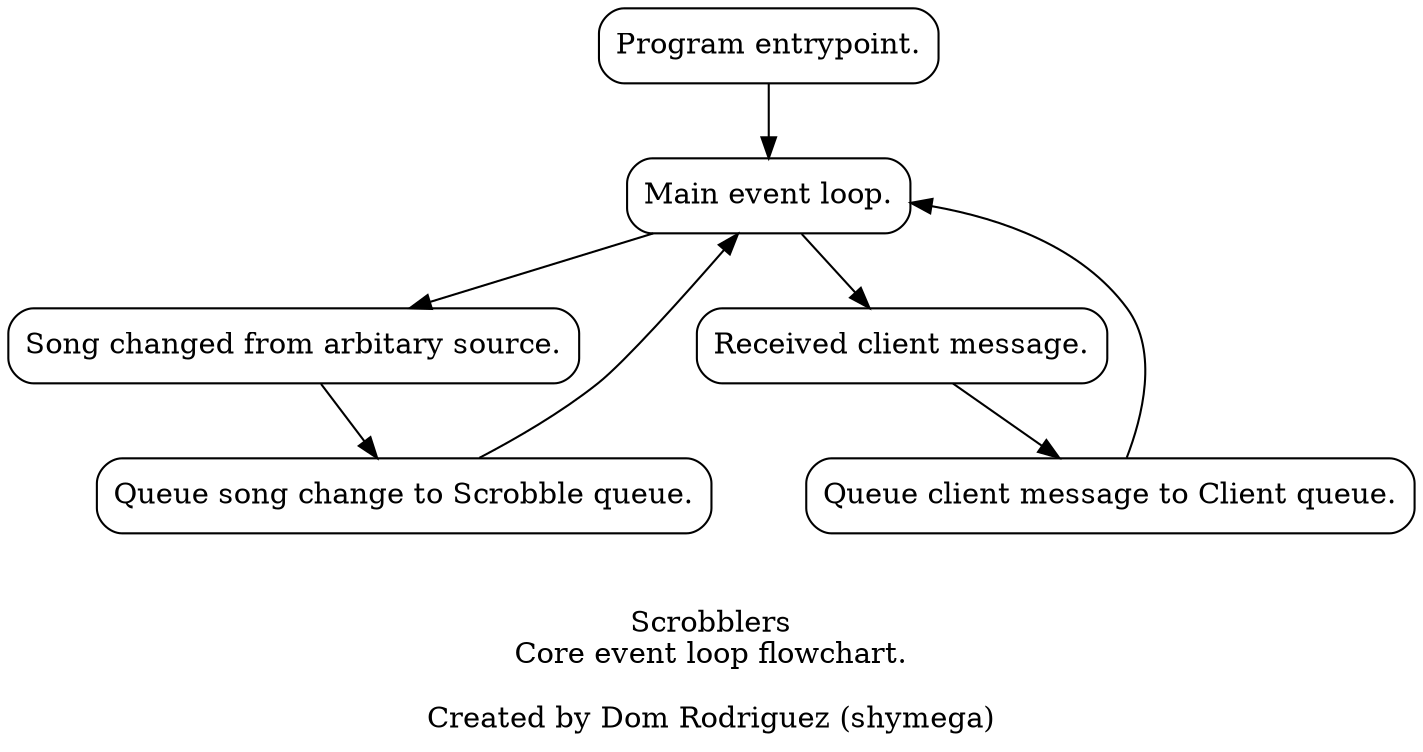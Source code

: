 digraph scrobblers {
    label = "\n\nScrobblers\nCore event loop flowchart.\n\nCreated by Dom Rodriguez (shymega)\n";

    rankdir = T;
    ranksep = 0.50;
    splines = true;

    node [
        shape = box
        style = rounded
    ];

    app_start [label = "Program entrypoint."];
    evt0_loop_start [label = "Main event loop."];
    
    song_changed [label="Song changed from arbitary source."];

    queue_to_scrobbleq [label="Queue song change to Scrobble queue."];
    receive_client_message [label="Received client message."];
    queue_to_clientq [label="Queue client message to Client queue."];

    app_start -> evt0_loop_start;

    evt0_loop_start -> song_changed -> queue_to_scrobbleq;
    evt0_loop_start -> receive_client_message -> queue_to_clientq;

    queue_to_scrobbleq -> evt0_loop_start;
    queue_to_clientq -> evt0_loop_start;
}
